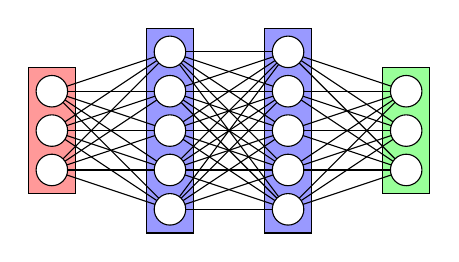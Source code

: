 \begin{tikzpicture}[scale=1, transform shape]
  \node (i0) at (0.0,-0.5) {};
  \node (i1) at (0.0,0.0) {};
  \node (i2) at (0.0,0.5) {};

  \node (h00) at (1.5,-1.0) {};
  \node (h01) at (1.5,-0.5) {};
  \node (h02) at (1.5,0.0) {};
  \node (h03) at (1.5,0.5) {};
  \node (h04) at (1.5,1.0) {};

  \node (h10) at (3.0,-1.0) {};
  \node (h11) at (3.0,-0.5) {};
  \node (h12) at (3.0,0.0) {};
  \node (h13) at (3.0,0.5) {};
  \node (h14) at (3.0,1.0) {};

  \node (o0) at (4.5, -0.5) {};
  \node (o1) at (4.5, 0.0) {};
  \node (o2) at (4.5, 0.5) {};

  \filldraw[fill=red!40!white] (-0.3,-0.8) rectangle (0.3, 0.8);

  \filldraw[fill=blue!40!white] (1.2,-1.3) rectangle (1.8, 1.3);
  \filldraw[fill=blue!40!white] (2.7,-1.3) rectangle (3.3, 1.3);

  \filldraw[fill=green!40!white] (4.2,-0.8) rectangle (4.8, 0.8);

  \draw (i0) -- (h00);
  \draw (i0) -- (h01);
  \draw (i0) -- (h02);
  \draw (i0) -- (h03);
  \draw (i0) -- (h04);

  \draw (i1) -- (h00);
  \draw (i1) -- (h01);
  \draw (i1) -- (h02);
  \draw (i1) -- (h03);
  \draw (i1) -- (h04);

  \draw (i2) -- (h00);
  \draw (i2) -- (h01);
  \draw (i2) -- (h02);
  \draw (i2) -- (h03);
  \draw (i2) -- (h04);

  \draw (h00) -- (h10);
  \draw (h00) -- (h11);
  \draw (h00) -- (h12);
  \draw (h00) -- (h13);
  \draw (h00) -- (h14);

  \draw (h01) -- (h10);
  \draw (h01) -- (h11);
  \draw (h01) -- (h12);
  \draw (h01) -- (h13);
  \draw (h01) -- (h14);

  \draw (h02) -- (h10);
  \draw (h02) -- (h11);
  \draw (h02) -- (h12);
  \draw (h02) -- (h13);
  \draw (h02) -- (h14);

  \draw (h03) -- (h10);
  \draw (h03) -- (h11);
  \draw (h03) -- (h12);
  \draw (h03) -- (h13);
  \draw (h03) -- (h14);

  \draw (h04) -- (h10);
  \draw (h04) -- (h11);
  \draw (h04) -- (h12);
  \draw (h04) -- (h13);
  \draw (h04) -- (h14);

  \draw (h10) -- (o0);
  \draw (h10) -- (o1);
  \draw (h10) -- (o2);

  \draw (h11) -- (o0);
  \draw (h11) -- (o1);
  \draw (h11) -- (o2);

  \draw (h12) -- (o0);
  \draw (h12) -- (o1);
  \draw (h12) -- (o2);

  \draw (h13) -- (o0);
  \draw (h13) -- (o1);
  \draw (h13) -- (o2);

  \draw (h14) -- (o0);
  \draw (h14) -- (o1);
  \draw (h14) -- (o2);

  \filldraw[fill=white] (i0) circle (0.2);
  \filldraw[fill=white] (i1) circle (0.2);
  \filldraw[fill=white] (i2) circle (0.2);

  \filldraw[fill=white] (h00) circle (0.2);
  \filldraw[fill=white] (h01) circle (0.2);
  \filldraw[fill=white] (h02) circle (0.2);
  \filldraw[fill=white] (h03) circle (0.2);
  \filldraw[fill=white] (h04) circle (0.2);

  \filldraw[fill=white] (h10) circle (0.2);
  \filldraw[fill=white] (h11) circle (0.2);
  \filldraw[fill=white] (h12) circle (0.2);
  \filldraw[fill=white] (h13) circle (0.2);
  \filldraw[fill=white] (h14) circle (0.2);

  \filldraw[fill=white] (o0) circle (0.2);
  \filldraw[fill=white] (o1) circle (0.2);
  \filldraw[fill=white] (o2) circle (0.2);
\end{tikzpicture}
